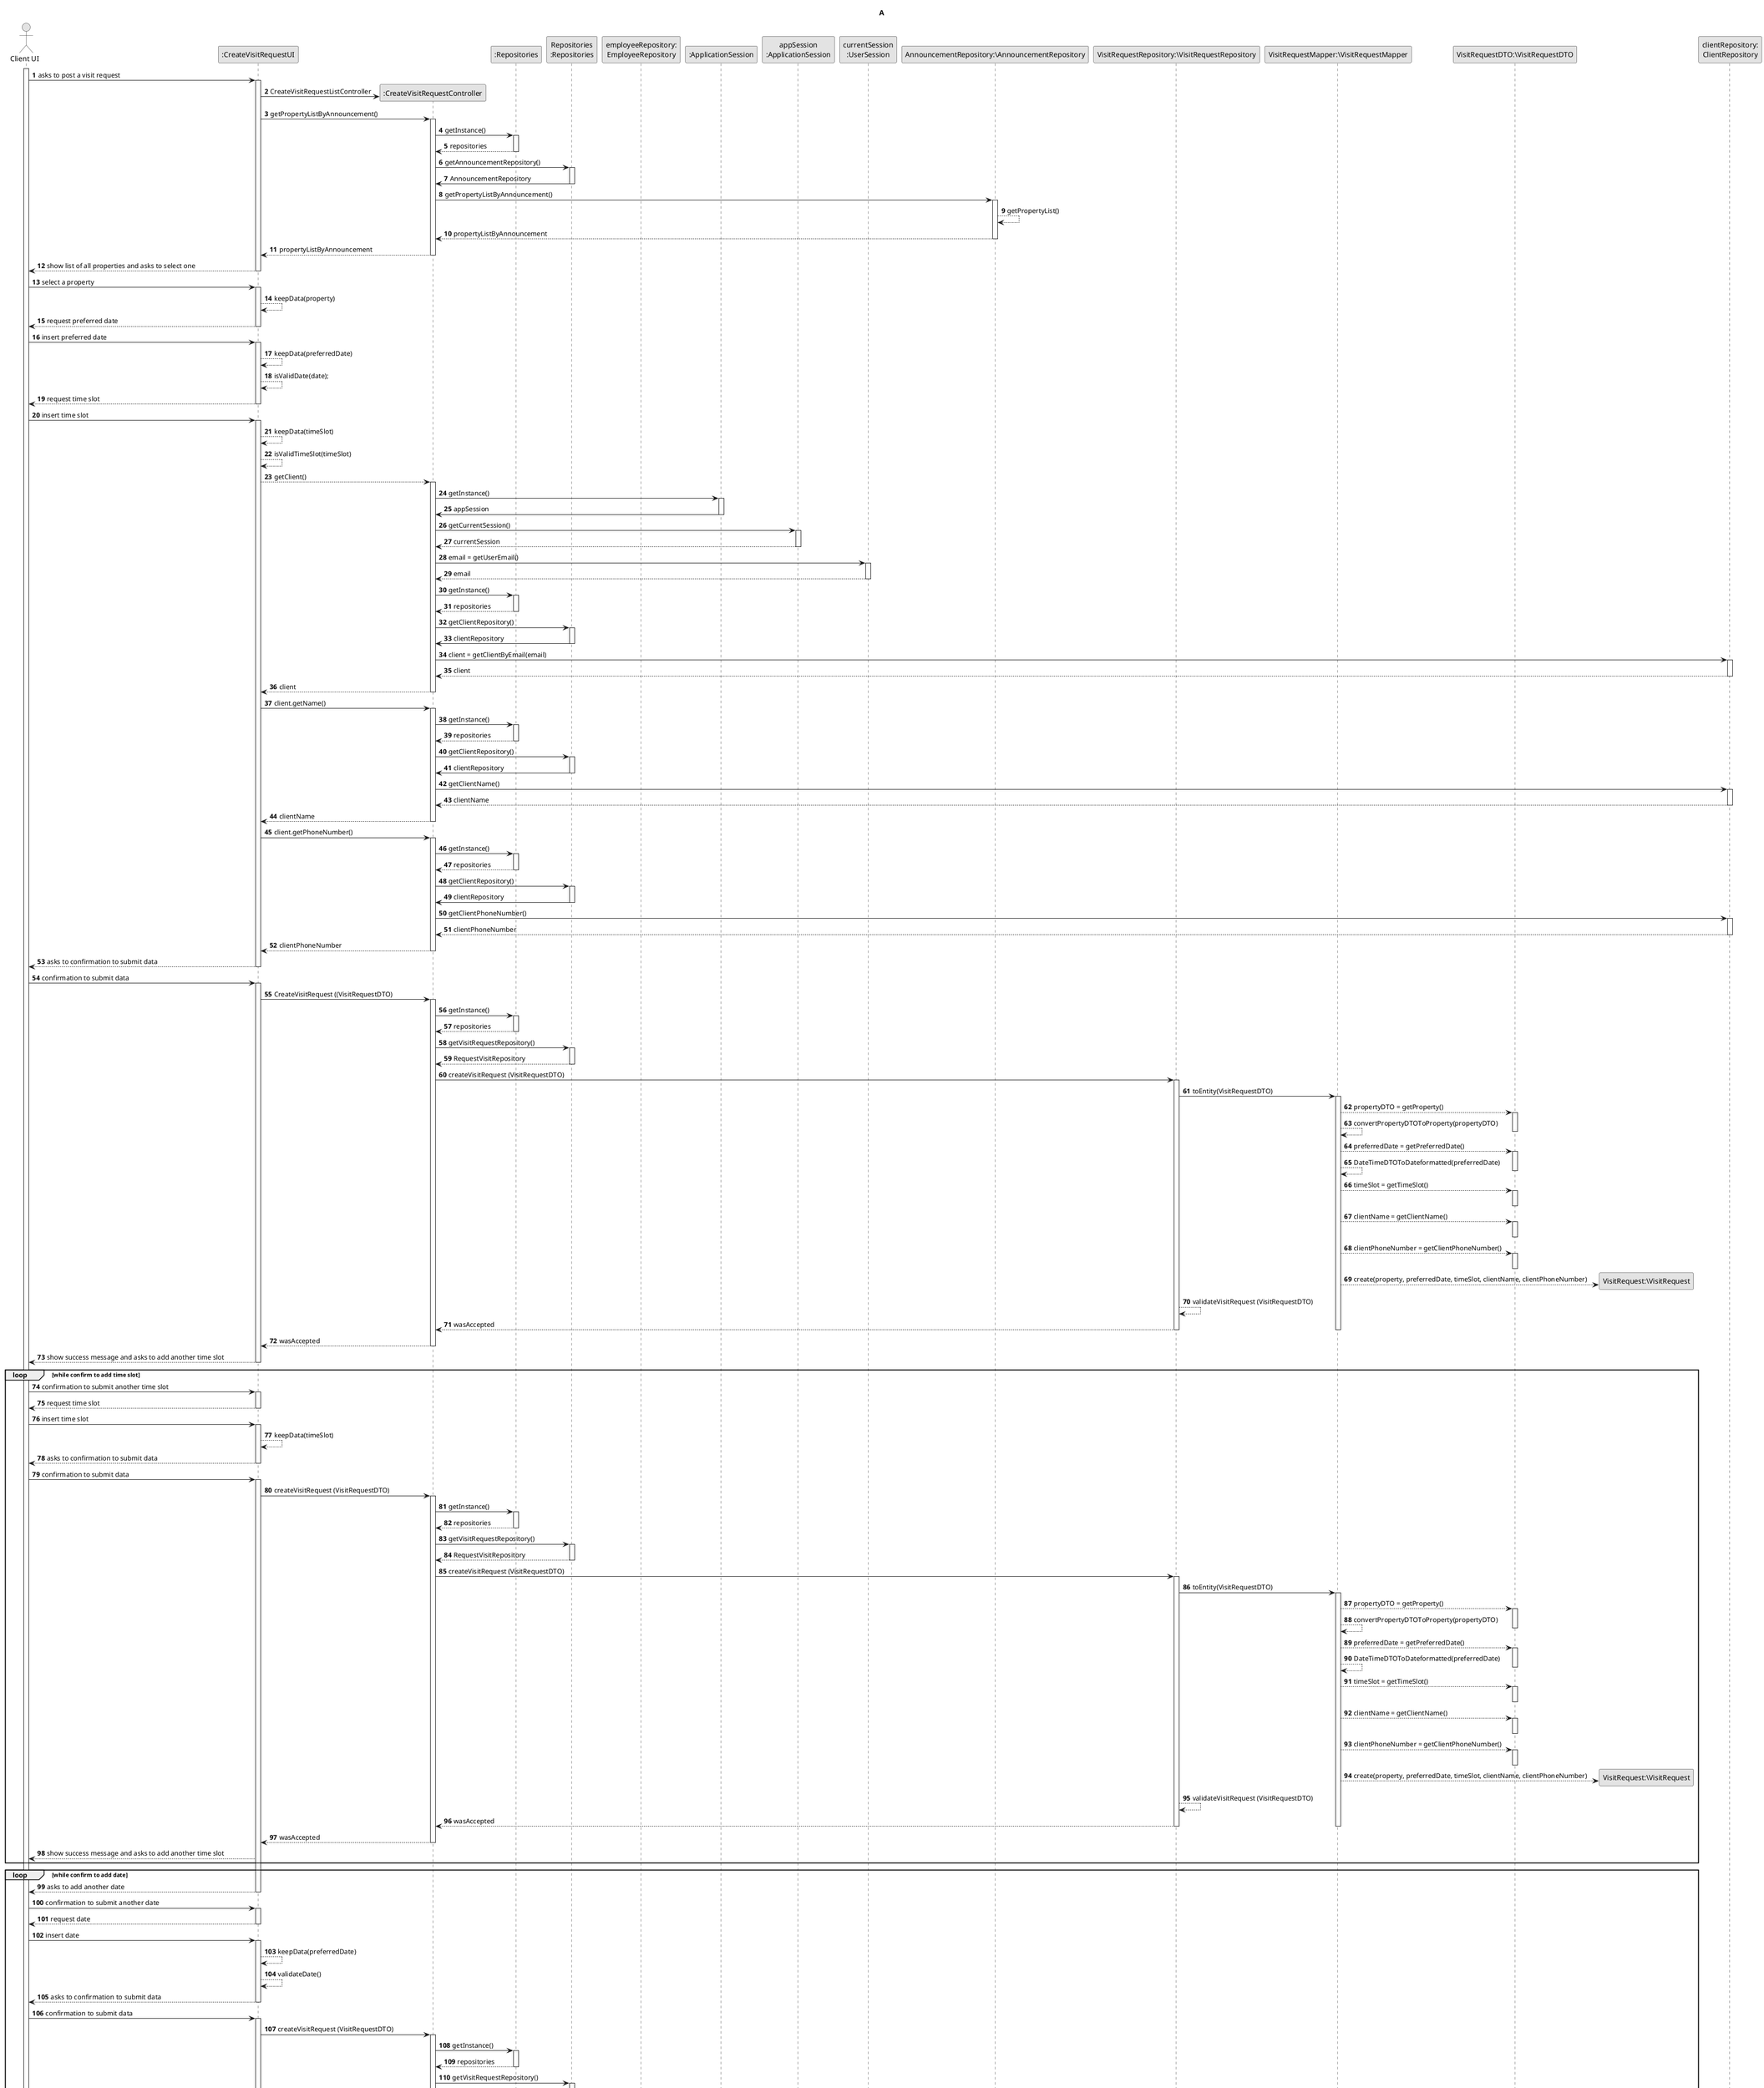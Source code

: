 @startuml
skinparam monochrome true
skinparam packageStyle rectangle
skinparam shadowing false

title A

autonumber

'hide footbox
actor "Client UI" as CLN
participant ":CreateVisitRequestUI" as UI
participant ":CreateVisitRequestController" as CTRL
participant ":Repositories" as RepositorySingleton
participant "Repositories\n:Repositories" as PLAT
participant "employeeRepository:\nEmployeeRepository" as AGTR
participant ":ApplicationSession" as _APP
participant "appSession\n:ApplicationSession" as APP
participant "currentSession\n:UserSession" as SESSION
participant "AnnouncementRepository:\AnnouncementRepository" as AR
participant "VisitRequestRepository:\VisitRequestRepository" as VRR
participant "VisitRequestMapper:\VisitRequestMapper" as VRM
participant "VisitRequestDTO:\VisitRequestDTO" as VRDTO
participant "VisitRequest:\VisitRequest" as VR
participant "clientRepository:\nClientRepository" as CLI

activate CLN

    CLN -> UI : asks to post a visit request

        activate UI

        UI -> CTRL** : CreateVisitRequestListController


        UI -> CTRL : getPropertyListByAnnouncement()
            activate CTRL


                CTRL -> RepositorySingleton : getInstance()

                activate RepositorySingleton

                    RepositorySingleton --> CTRL: repositories
                deactivate RepositorySingleton

                CTRL -> PLAT : getAnnouncementRepository()
                activate PLAT

                    PLAT -> CTRL : AnnouncementRepository
                deactivate PLAT

                CTRL -> AR : getPropertyListByAnnouncement()
                activate AR


                   AR --> AR : getPropertyList()

                    AR --> CTRL : propertyListByAnnouncement



                deactivate AR


                CTRL-->UI : propertyListByAnnouncement

            deactivate CTRL

            UI --> CLN : show list of all properties and asks to select one
        deactivate UI

        CLN -> UI : select a property
        activate UI

            UI --> UI : keepData(property)


        UI --> CLN : request preferred date

        deactivate UI
        CLN -> UI : insert preferred date

        activate UI
            UI --> UI : keepData(preferredDate)

            UI --> UI : isValidDate(date);

        UI --> CLN : request time slot

        deactivate UI

        CLN -> UI : insert time slot

        activate UI

        UI --> UI : keepData(timeSlot)

        UI --> UI : isValidTimeSlot(timeSlot)

        UI --> CTRL : getClient()



        activate CTRL


            CTRL -> _APP: getInstance()
            activate _APP
                _APP -> CTRL: appSession
            deactivate _APP


            CTRL -> APP: getCurrentSession()
            activate APP

            APP --> CTRL: currentSession
            deactivate APP

            CTRL -> SESSION: email = getUserEmail()
            activate SESSION

             SESSION --> CTRL: email
            deactivate SESSION
            CTRL -> RepositorySingleton : getInstance()
            activate RepositorySingleton

             RepositorySingleton --> CTRL: repositories
            deactivate RepositorySingleton

            CTRL -> PLAT : getClientRepository()
            activate PLAT

             PLAT -> CTRL : clientRepository
            deactivate PLAT
            CTRL -> CLI: client = getClientByEmail(email)
            activate CLI

             CLI --> CTRL : client

            deactivate CLI




            CTRL --> UI : client

            deactivate CTRL





        UI -> CTRL : client.getName()
        activate CTRL


        CTRL -> RepositorySingleton : getInstance()
        activate RepositorySingleton

         RepositorySingleton --> CTRL: repositories
        deactivate RepositorySingleton

        CTRL -> PLAT : getClientRepository()
        activate PLAT

         PLAT -> CTRL : clientRepository
        deactivate PLAT

        CTRL -> CLI : getClientName()
        activate CLI


        CLI --> CTRL : clientName
        deactivate CLI




        CTRL --> UI : clientName
        deactivate CTRL
        UI -> CTRL : client.getPhoneNumber()
        activate CTRL



        CTRL -> RepositorySingleton : getInstance()
        activate RepositorySingleton

         RepositorySingleton --> CTRL: repositories
        deactivate RepositorySingleton

        CTRL -> PLAT : getClientRepository()
        activate PLAT

         PLAT -> CTRL : clientRepository
        deactivate PLAT

        CTRL -> CLI : getClientPhoneNumber()
        activate CLI

        CLI --> CTRL : clientPhoneNumber
        deactivate CLI


        CTRL --> UI : clientPhoneNumber

        deactivate CTRL

        UI --> CLN :  asks to confirmation to submit data

        deactivate UI

        CLN -> UI : confirmation to submit data
        activate UI

            UI -> CTRL : CreateVisitRequest ((VisitRequestDTO)


                    activate CTRL

                        CTRL -> RepositorySingleton : getInstance()


                        activate RepositorySingleton

                        RepositorySingleton --> CTRL: repositories
                        deactivate RepositorySingleton

                        CTRL -> PLAT : getVisitRequestRepository()
                        activate PLAT

                        PLAT --> CTRL : RequestVisitRepository
                        deactivate PLAT


                         CTRL -> VRR :createVisitRequest (VisitRequestDTO)
                        activate VRR


                        VRR -> VRM :toEntity(VisitRequestDTO)
                        activate VRM

                        VRM --> VRDTO : propertyDTO = getProperty()
                        activate VRDTO
                        VRM --> VRM : convertPropertyDTOToProperty(propertyDTO)
                        deactivate VRDTO
                        VRM --> VRDTO : preferredDate = getPreferredDate()
                        activate VRDTO
                        VRM --> VRM : DateTimeDTOToDateformatted(preferredDate)
                        deactivate VRDTO
                        VRM --> VRDTO : timeSlot = getTimeSlot()
                        activate VRDTO
                        deactivate VRDTO
                        VRM --> VRDTO : clientName = getClientName()
                        activate VRDTO
                        deactivate VRDTO
                        VRM --> VRDTO : clientPhoneNumber = getClientPhoneNumber()
                        activate VRDTO
                        deactivate VRDTO


                       VRM --> VR** : create(property, preferredDate, timeSlot, clientName, clientPhoneNumber)

                       VRR --> VRR : validateVisitRequest (VisitRequestDTO)

                        VRR --> CTRL : wasAccepted
                        deactivate VRM
                        deactivate VRR

                    CTRL --> UI: wasAccepted
                    deactivate CTRL




         UI --> CLN : show success message and asks to add another time slot

        deactivate UI
        group loop [while confirm to add time slot]

        CLN -> UI : confirmation to submit another time slot

        activate UI

        UI --> CLN : request time slot

        deactivate UI

        CLN -> UI : insert time slot

        activate UI
                    UI --> UI : keepData(timeSlot)

        UI --> CLN : asks to confirmation to submit data
        deactivate UI


        CLN -> UI : confirmation to submit data

        activate UI

            UI -> CTRL :createVisitRequest (VisitRequestDTO)


            activate CTRL

                CTRL -> RepositorySingleton : getInstance()


                activate RepositorySingleton

                RepositorySingleton --> CTRL: repositories
                deactivate RepositorySingleton

                CTRL -> PLAT : getVisitRequestRepository()
                activate PLAT

                PLAT --> CTRL : RequestVisitRepository
                deactivate PLAT


               CTRL -> VRR :createVisitRequest (VisitRequestDTO)
               activate VRR


               VRR -> VRM :toEntity(VisitRequestDTO)
               activate VRM

               VRM --> VRDTO : propertyDTO = getProperty()
               activate VRDTO
               VRM --> VRM : convertPropertyDTOToProperty(propertyDTO)
               deactivate VRDTO
               VRM --> VRDTO : preferredDate = getPreferredDate()
               activate VRDTO
               VRM --> VRM : DateTimeDTOToDateformatted(preferredDate)
               deactivate VRDTO
               VRM --> VRDTO : timeSlot = getTimeSlot()
               activate VRDTO
               deactivate VRDTO
               VRM --> VRDTO : clientName = getClientName()
               activate VRDTO
               deactivate VRDTO
               VRM --> VRDTO : clientPhoneNumber = getClientPhoneNumber()
               activate VRDTO
               deactivate VRDTO


              VRM --> VR** : create(property, preferredDate, timeSlot, clientName, clientPhoneNumber)

              VRR --> VRR : validateVisitRequest (VisitRequestDTO)

               VRR --> CTRL : wasAccepted
               deactivate VRM
               deactivate VRR

           CTRL --> UI: wasAccepted
           deactivate CTRL





             UI --> CLN : show success message and asks to add another time slot
        

        end

        group loop [while confirm to add date]
            
             UI --> CLN : asks to add another date
            deactivate UI

            CLN -> UI : confirmation to submit another date

                    activate UI

                    UI --> CLN : request date

                    deactivate UI

                    CLN -> UI : insert date

                    activate UI

                    UI --> UI : keepData(preferredDate)

                    UI --> UI : validateDate()

                    UI --> CLN : asks to confirmation to submit data



                    deactivate UI

                    CLN -> UI : confirmation to submit data

                    activate UI
                    UI -> CTRL :createVisitRequest (VisitRequestDTO)


                            activate CTRL

                                CTRL -> RepositorySingleton : getInstance()


                                activate RepositorySingleton

                                RepositorySingleton --> CTRL: repositories
                                deactivate RepositorySingleton

                                CTRL -> PLAT : getVisitRequestRepository()
                                activate PLAT

                                PLAT --> CTRL : RequestVisitRepository
                                deactivate PLAT


                                CTRL -> VRR :createVisitRequest (VisitRequestDTO)
                                   activate VRR


                                   VRR -> VRM :toEntity(VisitRequestDTO)
                                   activate VRM

                                   VRM --> VRDTO : propertyDTO = getProperty()
                                   activate VRDTO
                                   VRM --> VRM : convertPropertyDTOToProperty(propertyDTO)
                                   deactivate VRDTO
                                   VRM --> VRDTO : preferredDate = getPreferredDate()
                                   activate VRDTO
                                   VRM --> VRM : DateTimeDTOToDateformatted(preferredDate)
                                   deactivate VRDTO
                                   VRM --> VRDTO : timeSlot = getTimeSlot()
                                   activate VRDTO
                                   deactivate VRDTO
                                   VRM --> VRDTO : clientName = getClientName()
                                   activate VRDTO
                                   deactivate VRDTO
                                   VRM --> VRDTO : clientPhoneNumber = getClientPhoneNumber()
                                   activate VRDTO
                                   deactivate VRDTO


                                  VRM --> VR** : create(property, preferredDate, timeSlot, clientName, clientPhoneNumber)

                                  VRR --> VRR : validateVisitRequest (VisitRequestDTO)

                                   VRR --> CTRL : wasAccepted
                                   deactivate VRM
                                   deactivate VRR

                               CTRL --> UI: wasAccepted
                               deactivate CTRL


                    UI --> CLN : show success message and asks to add another date or time slot

                    deactivate UI
                end

        deactivate UI


deactivate CLN

@enduml